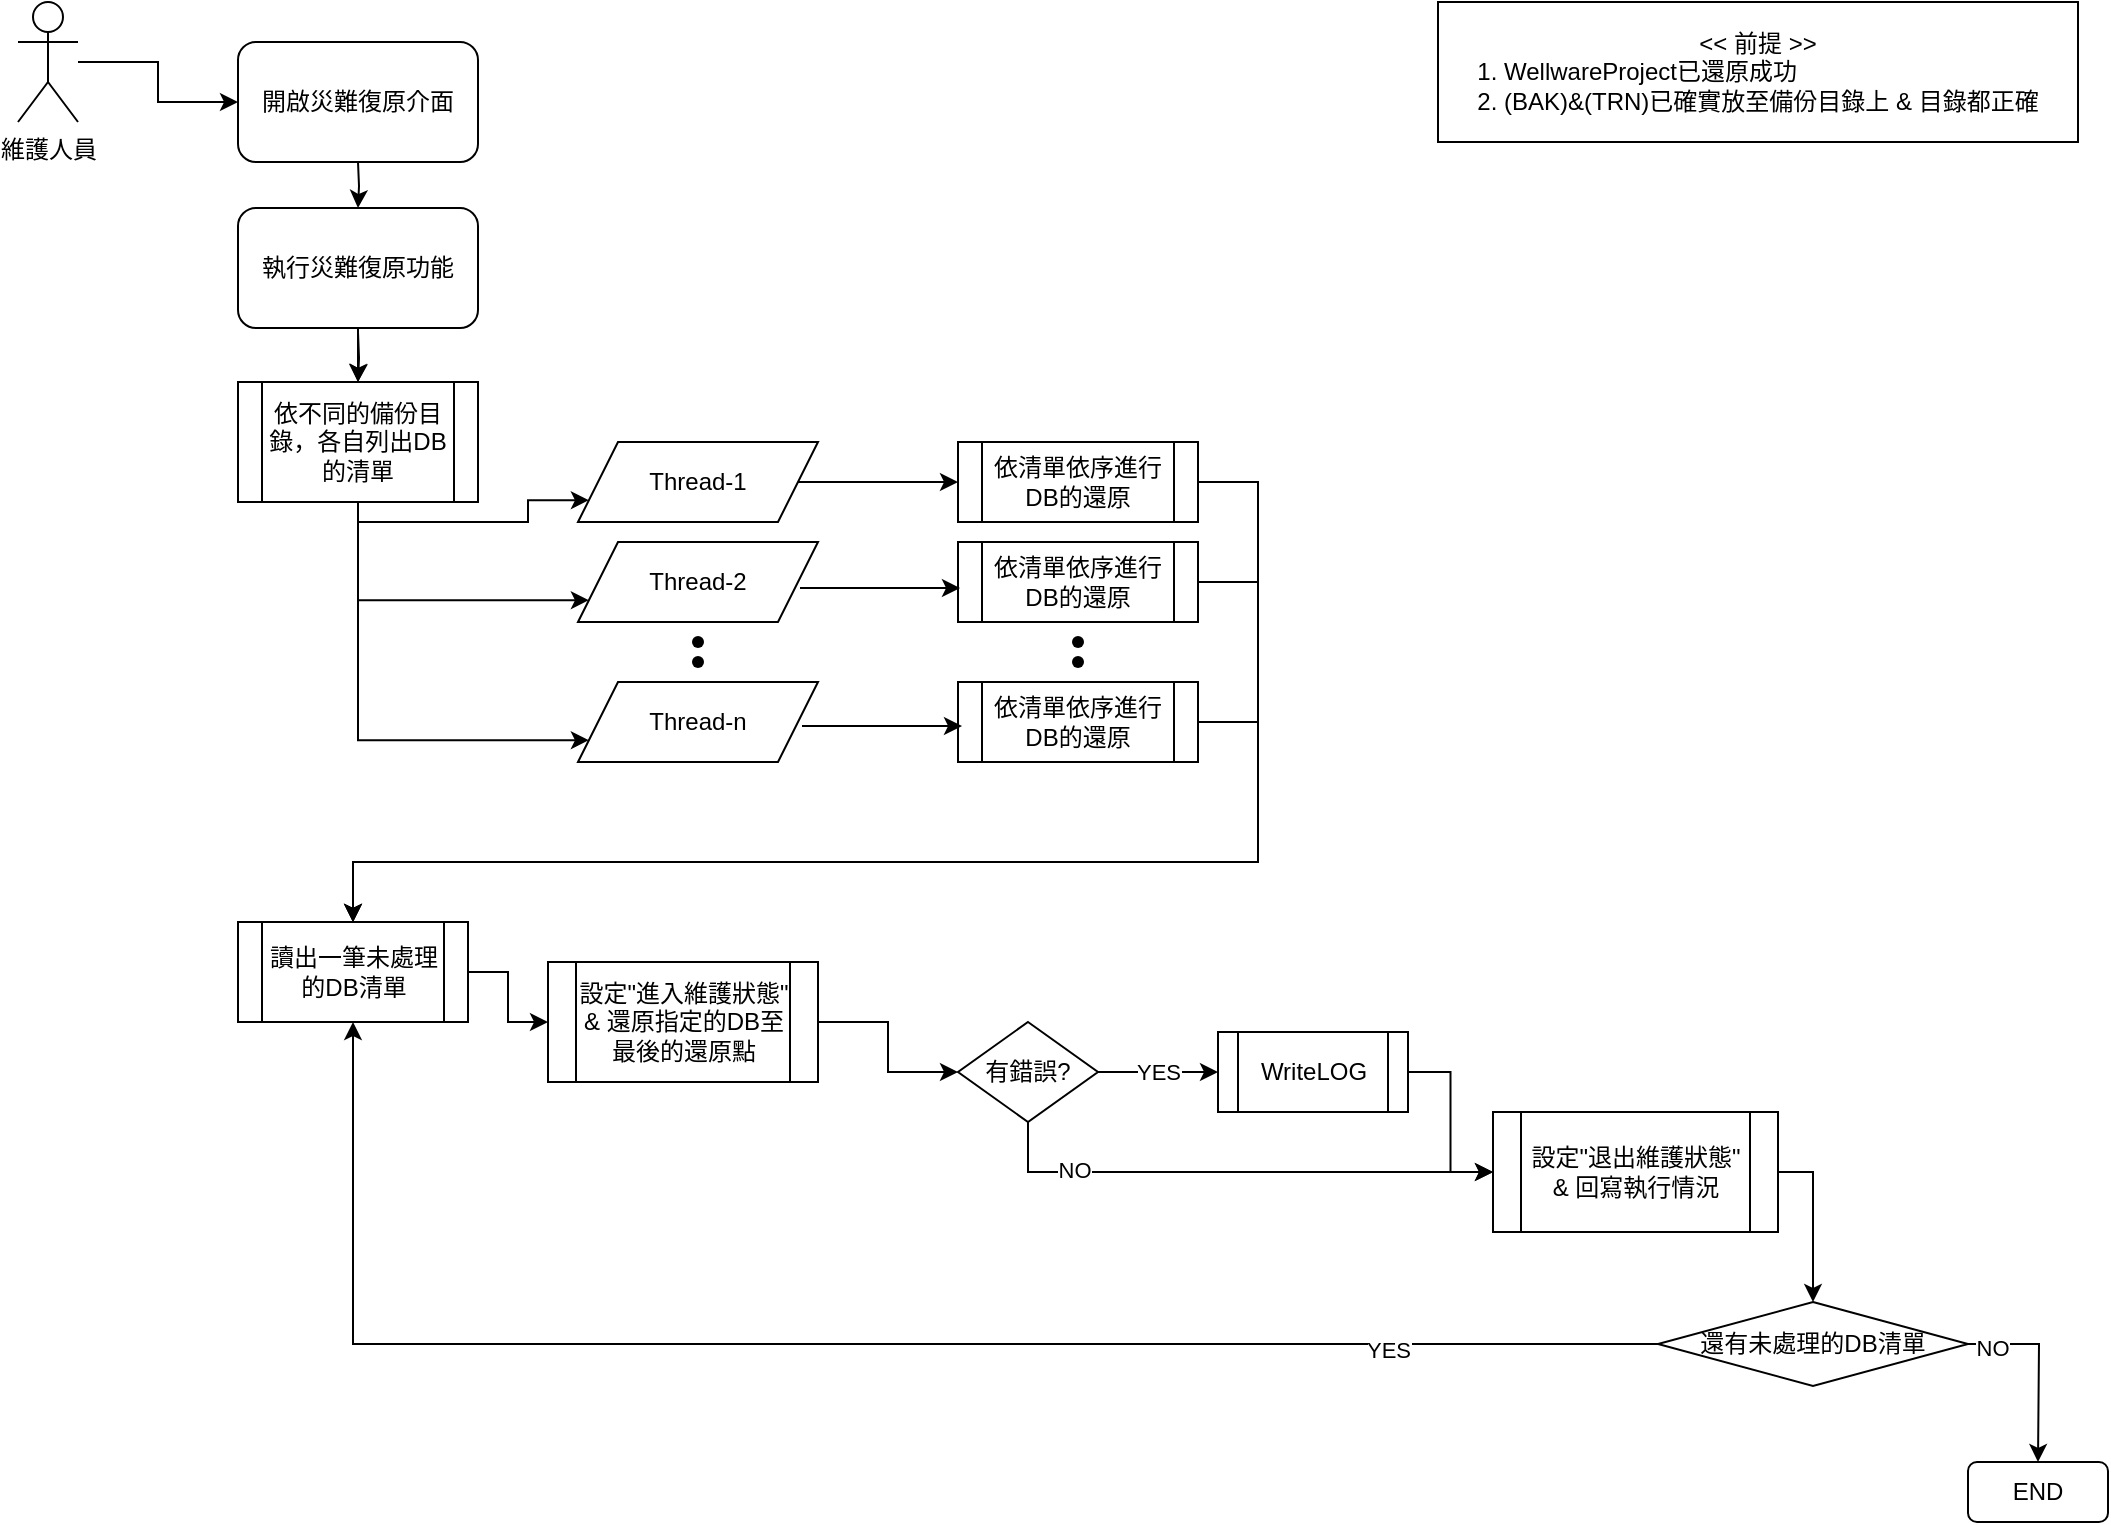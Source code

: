 <mxfile version="15.4.0" type="device"><diagram name="Page-1" id="74e2e168-ea6b-b213-b513-2b3c1d86103e"><mxGraphModel dx="1326" dy="846" grid="1" gridSize="10" guides="1" tooltips="1" connect="1" arrows="1" fold="1" page="1" pageScale="1" pageWidth="1100" pageHeight="850" background="none" math="0" shadow="0"><root><mxCell id="0"/><mxCell id="1" parent="0"/><mxCell id="6Lf37KGLjNqo_BYfYQ-C-1" value="維護人員" style="shape=umlActor;verticalLabelPosition=bottom;verticalAlign=top;html=1;outlineConnect=0;" parent="1" vertex="1"><mxGeometry x="40" y="30" width="30" height="60" as="geometry"/></mxCell><mxCell id="6Lf37KGLjNqo_BYfYQ-C-5" value="開啟災難復原介面" style="rounded=1;whiteSpace=wrap;html=1;" parent="1" vertex="1"><mxGeometry x="150" y="50" width="120" height="60" as="geometry"/></mxCell><mxCell id="K5JvuVeBcp6X8G9lCIo6-2" value="" style="edgeStyle=orthogonalEdgeStyle;rounded=0;orthogonalLoop=1;jettySize=auto;html=1;" parent="1" source="6Lf37KGLjNqo_BYfYQ-C-7" target="6Lf37KGLjNqo_BYfYQ-C-8" edge="1"><mxGeometry relative="1" as="geometry"/></mxCell><mxCell id="6Lf37KGLjNqo_BYfYQ-C-7" value="執行災難復原功能" style="rounded=1;whiteSpace=wrap;html=1;" parent="1" vertex="1"><mxGeometry x="150" y="133" width="120" height="60" as="geometry"/></mxCell><mxCell id="6Lf37KGLjNqo_BYfYQ-C-8" value="依不同的備份目錄，各自列出DB的清單" style="shape=process;whiteSpace=wrap;html=1;backgroundOutline=1;" parent="1" vertex="1"><mxGeometry x="150" y="220" width="120" height="60" as="geometry"/></mxCell><mxCell id="6Lf37KGLjNqo_BYfYQ-C-9" value="Thread-1" style="shape=parallelogram;perimeter=parallelogramPerimeter;whiteSpace=wrap;html=1;fixedSize=1;" parent="1" vertex="1"><mxGeometry x="320" y="250" width="120" height="40" as="geometry"/></mxCell><mxCell id="6Lf37KGLjNqo_BYfYQ-C-10" value="Thread-2" style="shape=parallelogram;perimeter=parallelogramPerimeter;whiteSpace=wrap;html=1;fixedSize=1;" parent="1" vertex="1"><mxGeometry x="320" y="300" width="120" height="40" as="geometry"/></mxCell><mxCell id="6Lf37KGLjNqo_BYfYQ-C-13" value="Thread-n" style="shape=parallelogram;perimeter=parallelogramPerimeter;whiteSpace=wrap;html=1;fixedSize=1;" parent="1" vertex="1"><mxGeometry x="320" y="370" width="120" height="40" as="geometry"/></mxCell><mxCell id="6Lf37KGLjNqo_BYfYQ-C-14" value="依清單依序進行DB的還原" style="shape=process;whiteSpace=wrap;html=1;backgroundOutline=1;" parent="1" vertex="1"><mxGeometry x="510" y="250" width="120" height="40" as="geometry"/></mxCell><mxCell id="6Lf37KGLjNqo_BYfYQ-C-15" value="依清單依序進行DB的還原" style="shape=process;whiteSpace=wrap;html=1;backgroundOutline=1;" parent="1" vertex="1"><mxGeometry x="510" y="300" width="120" height="40" as="geometry"/></mxCell><mxCell id="6Lf37KGLjNqo_BYfYQ-C-16" value="依清單依序進行DB的還原" style="shape=process;whiteSpace=wrap;html=1;backgroundOutline=1;" parent="1" vertex="1"><mxGeometry x="510" y="370" width="120" height="40" as="geometry"/></mxCell><mxCell id="6Lf37KGLjNqo_BYfYQ-C-17" value="" style="endArrow=classic;html=1;rounded=0;edgeStyle=orthogonalEdgeStyle;exitX=0.5;exitY=1;exitDx=0;exitDy=0;entryX=0.5;entryY=0;entryDx=0;entryDy=0;" parent="1" target="6Lf37KGLjNqo_BYfYQ-C-7" edge="1"><mxGeometry width="50" height="50" relative="1" as="geometry"><mxPoint x="210" y="110" as="sourcePoint"/><mxPoint x="210" y="140" as="targetPoint"/></mxGeometry></mxCell><mxCell id="6Lf37KGLjNqo_BYfYQ-C-19" value="" style="endArrow=classic;html=1;rounded=0;edgeStyle=orthogonalEdgeStyle;exitX=0.5;exitY=1;exitDx=0;exitDy=0;entryX=0.5;entryY=0;entryDx=0;entryDy=0;" parent="1" target="6Lf37KGLjNqo_BYfYQ-C-8" edge="1"><mxGeometry width="50" height="50" relative="1" as="geometry"><mxPoint x="210" y="195" as="sourcePoint"/><mxPoint x="210" y="225" as="targetPoint"/></mxGeometry></mxCell><mxCell id="6Lf37KGLjNqo_BYfYQ-C-20" value="" style="endArrow=classic;html=1;rounded=0;edgeStyle=orthogonalEdgeStyle;exitX=0.5;exitY=1;exitDx=0;exitDy=0;entryX=0;entryY=0.75;entryDx=0;entryDy=0;" parent="1" source="6Lf37KGLjNqo_BYfYQ-C-8" target="6Lf37KGLjNqo_BYfYQ-C-9" edge="1"><mxGeometry width="50" height="50" relative="1" as="geometry"><mxPoint x="520" y="450" as="sourcePoint"/><mxPoint x="570" y="400" as="targetPoint"/></mxGeometry></mxCell><mxCell id="6Lf37KGLjNqo_BYfYQ-C-21" value="" style="endArrow=classic;html=1;rounded=0;edgeStyle=orthogonalEdgeStyle;exitX=0.5;exitY=1;exitDx=0;exitDy=0;entryX=0;entryY=0.75;entryDx=0;entryDy=0;" parent="1" source="6Lf37KGLjNqo_BYfYQ-C-8" target="6Lf37KGLjNqo_BYfYQ-C-10" edge="1"><mxGeometry width="50" height="50" relative="1" as="geometry"><mxPoint x="520" y="450" as="sourcePoint"/><mxPoint x="570" y="400" as="targetPoint"/><Array as="points"><mxPoint x="210" y="329"/></Array></mxGeometry></mxCell><mxCell id="6Lf37KGLjNqo_BYfYQ-C-22" value="" style="endArrow=classic;html=1;rounded=0;edgeStyle=orthogonalEdgeStyle;entryX=0;entryY=0.75;entryDx=0;entryDy=0;" parent="1" target="6Lf37KGLjNqo_BYfYQ-C-13" edge="1"><mxGeometry relative="1" as="geometry"><mxPoint x="210" y="280" as="sourcePoint"/><mxPoint x="600" y="430" as="targetPoint"/><Array as="points"><mxPoint x="210" y="399"/></Array></mxGeometry></mxCell><mxCell id="6Lf37KGLjNqo_BYfYQ-C-24" value="" style="endArrow=classic;html=1;rounded=0;edgeStyle=orthogonalEdgeStyle;entryX=0;entryY=0.5;entryDx=0;entryDy=0;" parent="1" source="6Lf37KGLjNqo_BYfYQ-C-9" target="6Lf37KGLjNqo_BYfYQ-C-14" edge="1"><mxGeometry width="50" height="50" relative="1" as="geometry"><mxPoint x="520" y="450" as="sourcePoint"/><mxPoint x="570" y="400" as="targetPoint"/></mxGeometry></mxCell><mxCell id="6Lf37KGLjNqo_BYfYQ-C-25" value="" style="endArrow=classic;html=1;rounded=0;edgeStyle=orthogonalEdgeStyle;entryX=0;entryY=0.5;entryDx=0;entryDy=0;" parent="1" edge="1"><mxGeometry width="50" height="50" relative="1" as="geometry"><mxPoint x="431" y="323" as="sourcePoint"/><mxPoint x="511" y="323" as="targetPoint"/></mxGeometry></mxCell><mxCell id="6Lf37KGLjNqo_BYfYQ-C-26" value="" style="endArrow=classic;html=1;rounded=0;edgeStyle=orthogonalEdgeStyle;entryX=0;entryY=0.5;entryDx=0;entryDy=0;" parent="1" edge="1"><mxGeometry width="50" height="50" relative="1" as="geometry"><mxPoint x="432" y="392" as="sourcePoint"/><mxPoint x="512" y="392" as="targetPoint"/></mxGeometry></mxCell><mxCell id="6Lf37KGLjNqo_BYfYQ-C-27" value="" style="endArrow=classic;html=1;rounded=0;edgeStyle=orthogonalEdgeStyle;entryX=0;entryY=0.5;entryDx=0;entryDy=0;" parent="1" source="6Lf37KGLjNqo_BYfYQ-C-1" target="6Lf37KGLjNqo_BYfYQ-C-5" edge="1"><mxGeometry width="50" height="50" relative="1" as="geometry"><mxPoint x="520" y="450" as="sourcePoint"/><mxPoint x="570" y="400" as="targetPoint"/></mxGeometry></mxCell><mxCell id="6Lf37KGLjNqo_BYfYQ-C-29" value="" style="group" parent="1" vertex="1" connectable="0"><mxGeometry x="360" y="330" width="40" height="50" as="geometry"/></mxCell><mxCell id="6Lf37KGLjNqo_BYfYQ-C-11" value="" style="shape=waypoint;sketch=0;fillStyle=solid;size=6;pointerEvents=1;points=[];fillColor=none;resizable=0;rotatable=0;perimeter=centerPerimeter;snapToPoint=1;" parent="6Lf37KGLjNqo_BYfYQ-C-29" vertex="1"><mxGeometry width="40" height="40" as="geometry"/></mxCell><mxCell id="6Lf37KGLjNqo_BYfYQ-C-12" value="" style="shape=waypoint;sketch=0;fillStyle=solid;size=6;pointerEvents=1;points=[];fillColor=none;resizable=0;rotatable=0;perimeter=centerPerimeter;snapToPoint=1;" parent="6Lf37KGLjNqo_BYfYQ-C-29" vertex="1"><mxGeometry y="10" width="40" height="40" as="geometry"/></mxCell><mxCell id="6Lf37KGLjNqo_BYfYQ-C-30" value="" style="group" parent="1" vertex="1" connectable="0"><mxGeometry x="550" y="330" width="40" height="50" as="geometry"/></mxCell><mxCell id="6Lf37KGLjNqo_BYfYQ-C-31" value="" style="shape=waypoint;sketch=0;fillStyle=solid;size=6;pointerEvents=1;points=[];fillColor=none;resizable=0;rotatable=0;perimeter=centerPerimeter;snapToPoint=1;" parent="6Lf37KGLjNqo_BYfYQ-C-30" vertex="1"><mxGeometry width="40" height="40" as="geometry"/></mxCell><mxCell id="6Lf37KGLjNqo_BYfYQ-C-32" value="" style="shape=waypoint;sketch=0;fillStyle=solid;size=6;pointerEvents=1;points=[];fillColor=none;resizable=0;rotatable=0;perimeter=centerPerimeter;snapToPoint=1;" parent="6Lf37KGLjNqo_BYfYQ-C-30" vertex="1"><mxGeometry y="10" width="40" height="40" as="geometry"/></mxCell><mxCell id="6Lf37KGLjNqo_BYfYQ-C-34" value="END" style="rounded=1;whiteSpace=wrap;html=1;" parent="1" vertex="1"><mxGeometry x="1015" y="760" width="70" height="30" as="geometry"/></mxCell><mxCell id="6Lf37KGLjNqo_BYfYQ-C-37" value="讀出一筆未處理的DB清單" style="shape=process;whiteSpace=wrap;html=1;backgroundOutline=1;" parent="1" vertex="1"><mxGeometry x="150" y="490" width="115" height="50" as="geometry"/></mxCell><mxCell id="6Lf37KGLjNqo_BYfYQ-C-38" value="設定&quot;進入維護狀態&quot; &lt;br&gt;&amp;amp;&amp;nbsp;還原指定的DB至最後的還原點" style="shape=process;whiteSpace=wrap;html=1;backgroundOutline=1;" parent="1" vertex="1"><mxGeometry x="305" y="510" width="135" height="60" as="geometry"/></mxCell><mxCell id="6Lf37KGLjNqo_BYfYQ-C-39" value="" style="endArrow=classic;html=1;rounded=0;edgeStyle=orthogonalEdgeStyle;exitX=1;exitY=0.5;exitDx=0;exitDy=0;entryX=0;entryY=0.5;entryDx=0;entryDy=0;" parent="1" source="6Lf37KGLjNqo_BYfYQ-C-37" target="6Lf37KGLjNqo_BYfYQ-C-38" edge="1"><mxGeometry width="50" height="50" relative="1" as="geometry"><mxPoint x="370" y="689" as="sourcePoint"/><mxPoint x="487.5" y="694" as="targetPoint"/></mxGeometry></mxCell><mxCell id="6Lf37KGLjNqo_BYfYQ-C-40" value="有錯誤?" style="rhombus;whiteSpace=wrap;html=1;" parent="1" vertex="1"><mxGeometry x="510" y="540" width="70" height="50" as="geometry"/></mxCell><mxCell id="6Lf37KGLjNqo_BYfYQ-C-41" value="" style="endArrow=classic;html=1;rounded=0;edgeStyle=orthogonalEdgeStyle;exitX=1;exitY=0.5;exitDx=0;exitDy=0;entryX=0;entryY=0.5;entryDx=0;entryDy=0;" parent="1" source="6Lf37KGLjNqo_BYfYQ-C-38" target="6Lf37KGLjNqo_BYfYQ-C-40" edge="1"><mxGeometry width="50" height="50" relative="1" as="geometry"><mxPoint x="502.5" y="695" as="sourcePoint"/><mxPoint x="202.5" y="667" as="targetPoint"/></mxGeometry></mxCell><mxCell id="6Lf37KGLjNqo_BYfYQ-C-42" value="YES" style="endArrow=classic;html=1;rounded=0;edgeStyle=orthogonalEdgeStyle;exitX=1;exitY=0.5;exitDx=0;exitDy=0;entryX=0;entryY=0.5;entryDx=0;entryDy=0;" parent="1" source="6Lf37KGLjNqo_BYfYQ-C-40" target="6Lf37KGLjNqo_BYfYQ-C-44" edge="1"><mxGeometry width="50" height="50" relative="1" as="geometry"><mxPoint x="152.5" y="717" as="sourcePoint"/><mxPoint x="642.5" y="694" as="targetPoint"/></mxGeometry></mxCell><mxCell id="6Lf37KGLjNqo_BYfYQ-C-43" style="edgeStyle=orthogonalEdgeStyle;rounded=0;orthogonalLoop=1;jettySize=auto;html=1;exitX=1;exitY=0.5;exitDx=0;exitDy=0;entryX=0.5;entryY=0;entryDx=0;entryDy=0;" parent="1" source="6Lf37KGLjNqo_BYfYQ-C-50" target="6Lf37KGLjNqo_BYfYQ-C-49" edge="1"><mxGeometry relative="1" as="geometry"><Array as="points"><mxPoint x="938" y="615"/></Array></mxGeometry></mxCell><mxCell id="6Lf37KGLjNqo_BYfYQ-C-44" value="WriteLOG" style="shape=process;whiteSpace=wrap;html=1;backgroundOutline=1;" parent="1" vertex="1"><mxGeometry x="640" y="545" width="95" height="40" as="geometry"/></mxCell><mxCell id="6Lf37KGLjNqo_BYfYQ-C-45" style="edgeStyle=orthogonalEdgeStyle;rounded=0;orthogonalLoop=1;jettySize=auto;html=1;exitX=0;exitY=0.5;exitDx=0;exitDy=0;entryX=0.5;entryY=1;entryDx=0;entryDy=0;" parent="1" source="6Lf37KGLjNqo_BYfYQ-C-49" target="6Lf37KGLjNqo_BYfYQ-C-37" edge="1"><mxGeometry relative="1" as="geometry"/></mxCell><mxCell id="6Lf37KGLjNqo_BYfYQ-C-46" value="YES" style="edgeLabel;html=1;align=center;verticalAlign=middle;resizable=0;points=[];" parent="6Lf37KGLjNqo_BYfYQ-C-45" vertex="1" connectable="0"><mxGeometry x="-0.668" y="3" relative="1" as="geometry"><mxPoint as="offset"/></mxGeometry></mxCell><mxCell id="6Lf37KGLjNqo_BYfYQ-C-47" style="edgeStyle=orthogonalEdgeStyle;rounded=0;orthogonalLoop=1;jettySize=auto;html=1;exitX=1;exitY=0.5;exitDx=0;exitDy=0;" parent="1" source="6Lf37KGLjNqo_BYfYQ-C-49" edge="1"><mxGeometry relative="1" as="geometry"><mxPoint x="1050" y="760" as="targetPoint"/></mxGeometry></mxCell><mxCell id="6Lf37KGLjNqo_BYfYQ-C-48" value="NO" style="edgeLabel;html=1;align=center;verticalAlign=middle;resizable=0;points=[];" parent="6Lf37KGLjNqo_BYfYQ-C-47" vertex="1" connectable="0"><mxGeometry x="-0.75" y="-2" relative="1" as="geometry"><mxPoint as="offset"/></mxGeometry></mxCell><mxCell id="6Lf37KGLjNqo_BYfYQ-C-49" value="還有未處理的DB清單" style="rhombus;whiteSpace=wrap;html=1;" parent="1" vertex="1"><mxGeometry x="860" y="680" width="155" height="42" as="geometry"/></mxCell><mxCell id="6Lf37KGLjNqo_BYfYQ-C-50" value="設定&quot;退出維護狀態&quot;&lt;br&gt;&amp;amp; 回寫執行情況" style="shape=process;whiteSpace=wrap;html=1;backgroundOutline=1;" parent="1" vertex="1"><mxGeometry x="777.5" y="585" width="142.5" height="60" as="geometry"/></mxCell><mxCell id="6Lf37KGLjNqo_BYfYQ-C-51" value="" style="endArrow=classic;html=1;rounded=0;edgeStyle=orthogonalEdgeStyle;exitX=1;exitY=0.5;exitDx=0;exitDy=0;entryX=0;entryY=0.5;entryDx=0;entryDy=0;" parent="1" source="6Lf37KGLjNqo_BYfYQ-C-44" target="6Lf37KGLjNqo_BYfYQ-C-50" edge="1"><mxGeometry width="50" height="50" relative="1" as="geometry"><mxPoint x="437.5" y="464" as="sourcePoint"/><mxPoint x="487.5" y="414" as="targetPoint"/></mxGeometry></mxCell><mxCell id="6Lf37KGLjNqo_BYfYQ-C-52" value="" style="endArrow=classic;html=1;rounded=0;edgeStyle=orthogonalEdgeStyle;entryX=0;entryY=0.5;entryDx=0;entryDy=0;" parent="1" target="6Lf37KGLjNqo_BYfYQ-C-50" edge="1"><mxGeometry width="50" height="50" relative="1" as="geometry"><mxPoint x="545" y="590" as="sourcePoint"/><mxPoint x="587.5" y="594" as="targetPoint"/><Array as="points"><mxPoint x="545" y="615"/></Array></mxGeometry></mxCell><mxCell id="6Lf37KGLjNqo_BYfYQ-C-53" value="NO" style="edgeLabel;html=1;align=center;verticalAlign=middle;resizable=0;points=[];" parent="6Lf37KGLjNqo_BYfYQ-C-52" vertex="1" connectable="0"><mxGeometry x="-0.632" y="1" relative="1" as="geometry"><mxPoint as="offset"/></mxGeometry></mxCell><mxCell id="6Lf37KGLjNqo_BYfYQ-C-54" value="" style="edgeStyle=orthogonalEdgeStyle;rounded=0;orthogonalLoop=1;jettySize=auto;html=1;exitX=1;exitY=0.5;exitDx=0;exitDy=0;entryX=0.5;entryY=0;entryDx=0;entryDy=0;" parent="1" source="6Lf37KGLjNqo_BYfYQ-C-16" target="6Lf37KGLjNqo_BYfYQ-C-37" edge="1"><mxGeometry x="-1" y="93" relative="1" as="geometry"><mxPoint x="219.5" y="462" as="sourcePoint"/><Array as="points"><mxPoint x="660" y="390"/><mxPoint x="660" y="460"/><mxPoint x="208" y="460"/></Array><mxPoint x="219.5" y="482" as="targetPoint"/><mxPoint x="-72" y="-91" as="offset"/></mxGeometry></mxCell><mxCell id="6Lf37KGLjNqo_BYfYQ-C-56" value="" style="edgeStyle=orthogonalEdgeStyle;rounded=0;orthogonalLoop=1;jettySize=auto;html=1;exitX=1;exitY=0.5;exitDx=0;exitDy=0;entryX=0.5;entryY=0;entryDx=0;entryDy=0;" parent="1" source="6Lf37KGLjNqo_BYfYQ-C-15" target="6Lf37KGLjNqo_BYfYQ-C-37" edge="1"><mxGeometry x="-1" y="93" relative="1" as="geometry"><mxPoint x="640" y="400" as="sourcePoint"/><Array as="points"><mxPoint x="660" y="320"/><mxPoint x="660" y="460"/><mxPoint x="208" y="460"/></Array><mxPoint x="217.5" y="500" as="targetPoint"/><mxPoint x="-72" y="-91" as="offset"/></mxGeometry></mxCell><mxCell id="6Lf37KGLjNqo_BYfYQ-C-57" value="" style="edgeStyle=orthogonalEdgeStyle;rounded=0;orthogonalLoop=1;jettySize=auto;html=1;exitX=1;exitY=0.5;exitDx=0;exitDy=0;entryX=0.5;entryY=0;entryDx=0;entryDy=0;" parent="1" source="6Lf37KGLjNqo_BYfYQ-C-14" target="6Lf37KGLjNqo_BYfYQ-C-37" edge="1"><mxGeometry x="-1" y="93" relative="1" as="geometry"><mxPoint x="640" y="330" as="sourcePoint"/><Array as="points"><mxPoint x="660" y="270"/><mxPoint x="660" y="460"/><mxPoint x="208" y="460"/></Array><mxPoint x="217.5" y="500" as="targetPoint"/><mxPoint x="-72" y="-91" as="offset"/></mxGeometry></mxCell><mxCell id="38sskmPA5LxQEzyLK24r-2" value="&amp;lt;&amp;lt; 前提 &amp;gt;&amp;gt;&lt;br&gt;&lt;div style=&quot;text-align: left&quot;&gt;&lt;span&gt;1. WellwareProject已還原成功&lt;/span&gt;&lt;/div&gt;&lt;div style=&quot;text-align: left&quot;&gt;&lt;span&gt;2. (BAK)&amp;amp;(TRN)已確實放至備份目錄上 &amp;amp; 目錄都正確&lt;/span&gt;&lt;/div&gt;" style="rounded=0;whiteSpace=wrap;html=1;" vertex="1" parent="1"><mxGeometry x="750" y="30" width="320" height="70" as="geometry"/></mxCell></root></mxGraphModel></diagram></mxfile>